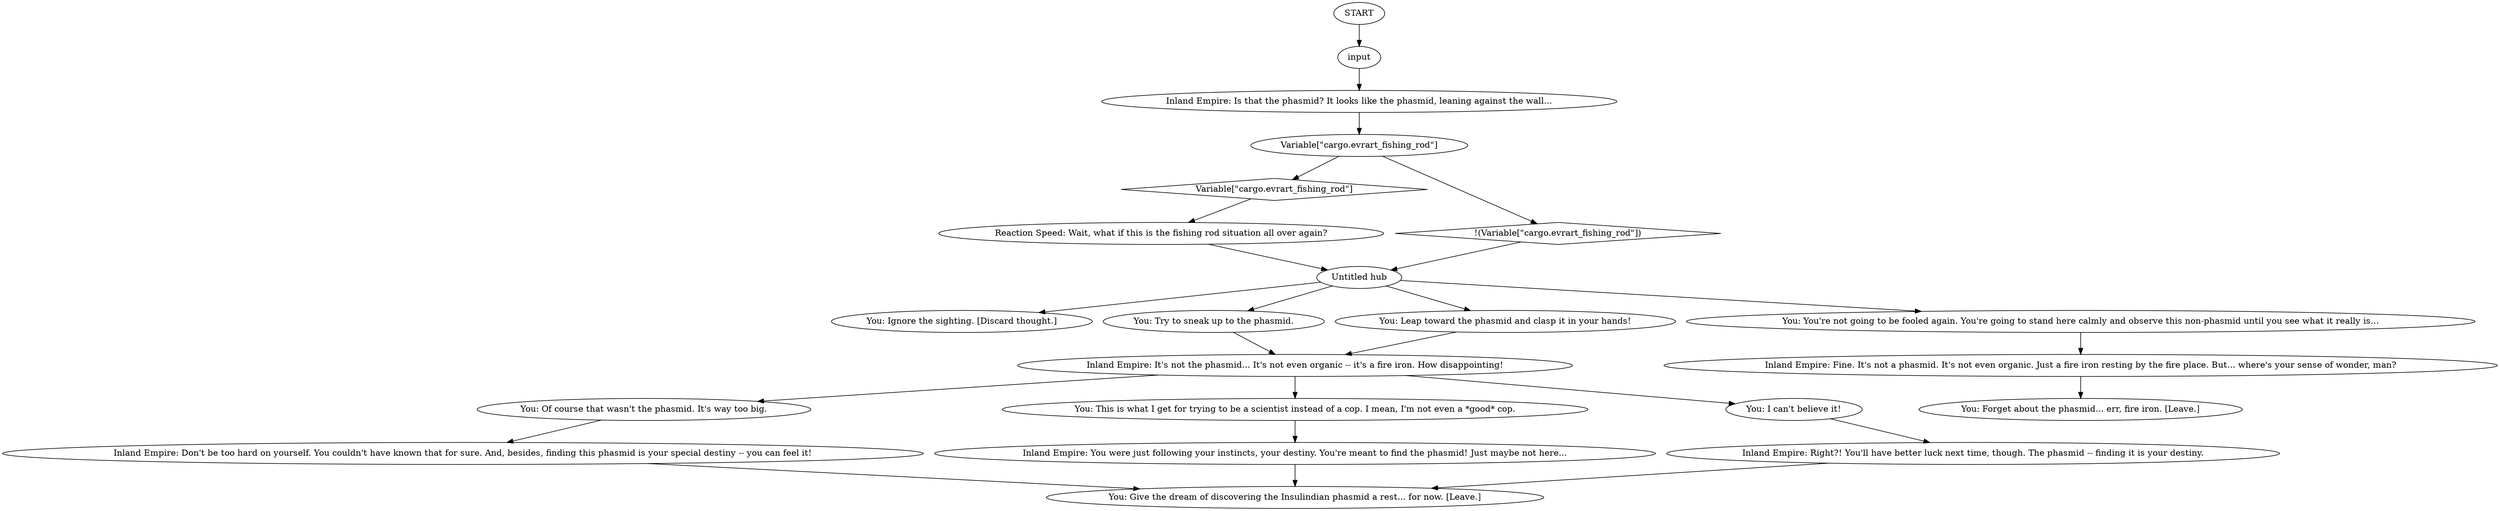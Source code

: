 # NETHOUSE ORB / fireplace phasmid
# You think the fire iron is a phasmid.
# ==================================================
digraph G {
	  0 [label="START"];
	  1 [label="input"];
	  2 [label="You: Forget about the phasmid... err, fire iron. [Leave.]"];
	  3 [label="Variable[\"cargo.evrart_fishing_rod\"]"];
	  4 [label="Variable[\"cargo.evrart_fishing_rod\"]", shape=diamond];
	  5 [label="!(Variable[\"cargo.evrart_fishing_rod\"])", shape=diamond];
	  6 [label="You: Of course that wasn't the phasmid. It's way too big."];
	  7 [label="Inland Empire: Fine. It's not a phasmid. It's not even organic. Just a fire iron resting by the fire place. But... where's your sense of wonder, man?"];
	  8 [label="You: Ignore the sighting. [Discard thought.]"];
	  10 [label="You: This is what I get for trying to be a scientist instead of a cop. I mean, I'm not even a *good* cop."];
	  11 [label="Inland Empire: Don't be too hard on yourself. You couldn't have known that for sure. And, besides, finding this phasmid is your special destiny -- you can feel it!"];
	  12 [label="You: Give the dream of discovering the Insulindian phasmid a rest... for now. [Leave.]"];
	  13 [label="You: Try to sneak up to the phasmid."];
	  14 [label="Untitled hub"];
	  15 [label="You: You're not going to be fooled again. You're going to stand here calmly and observe this non-phasmid until you see what it really is..."];
	  16 [label="Reaction Speed: Wait, what if this is the fishing rod situation all over again?"];
	  17 [label="You: Leap toward the phasmid and clasp it in your hands!"];
	  18 [label="Inland Empire: Right?! You'll have better luck next time, though. The phasmid -- finding it is your destiny."];
	  19 [label="Inland Empire: Is that the phasmid? It looks like the phasmid, leaning against the wall..."];
	  20 [label="You: I can't believe it!"];
	  21 [label="Inland Empire: It's not the phasmid... It's not even organic -- it's a fire iron. How disappointing!"];
	  22 [label="Inland Empire: You were just following your instincts, your destiny. You're meant to find the phasmid! Just maybe not here..."];
	  0 -> 1
	  1 -> 19
	  3 -> 4
	  3 -> 5
	  4 -> 16
	  5 -> 14
	  6 -> 11
	  7 -> 2
	  10 -> 22
	  11 -> 12
	  13 -> 21
	  14 -> 8
	  14 -> 17
	  14 -> 13
	  14 -> 15
	  15 -> 7
	  16 -> 14
	  17 -> 21
	  18 -> 12
	  19 -> 3
	  20 -> 18
	  21 -> 10
	  21 -> 20
	  21 -> 6
	  22 -> 12
}

